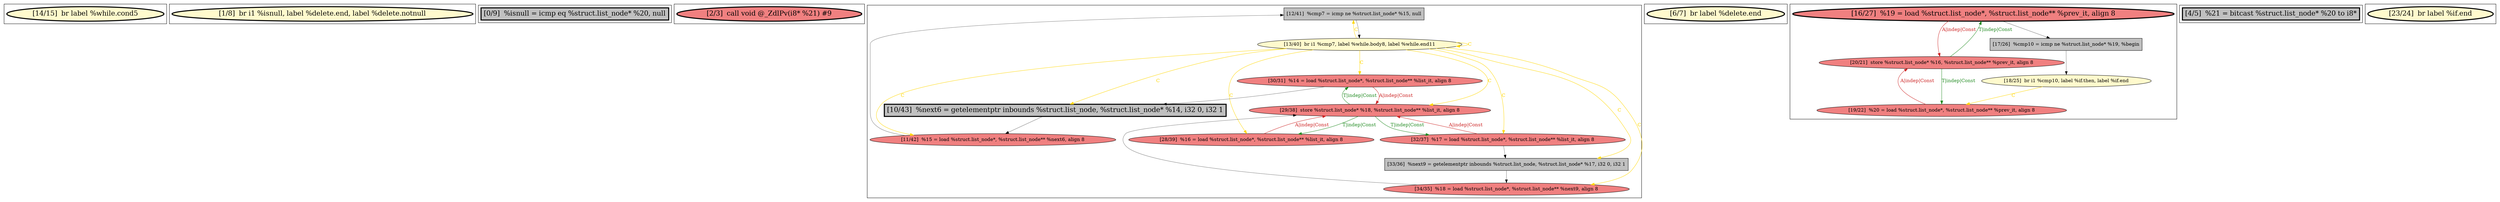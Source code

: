 
digraph G {





subgraph cluster8 {


node868 [penwidth=3.0,fontsize=20,fillcolor=lemonchiffon,label="[14/15]  br label %while.cond5",shape=ellipse,style=filled ]



}

subgraph cluster7 {


node867 [penwidth=3.0,fontsize=20,fillcolor=lemonchiffon,label="[1/8]  br i1 %isnull, label %delete.end, label %delete.notnull",shape=ellipse,style=filled ]



}

subgraph cluster6 {


node866 [penwidth=3.0,fontsize=20,fillcolor=grey,label="[0/9]  %isnull = icmp eq %struct.list_node* %20, null",shape=rectangle,style=filled ]



}

subgraph cluster0 {


node847 [penwidth=3.0,fontsize=20,fillcolor=lightcoral,label="[2/3]  call void @_ZdlPv(i8* %21) #9",shape=ellipse,style=filled ]



}

subgraph cluster5 {


node865 [fillcolor=grey,label="[12/41]  %cmp7 = icmp ne %struct.list_node* %15, null",shape=rectangle,style=filled ]
node862 [fillcolor=lightcoral,label="[29/38]  store %struct.list_node* %18, %struct.list_node** %list_it, align 8",shape=ellipse,style=filled ]
node857 [fillcolor=grey,label="[33/36]  %next9 = getelementptr inbounds %struct.list_node, %struct.list_node* %17, i32 0, i32 1",shape=rectangle,style=filled ]
node856 [fillcolor=lightcoral,label="[28/39]  %16 = load %struct.list_node*, %struct.list_node** %list_it, align 8",shape=ellipse,style=filled ]
node860 [penwidth=3.0,fontsize=20,fillcolor=grey,label="[10/43]  %next6 = getelementptr inbounds %struct.list_node, %struct.list_node* %14, i32 0, i32 1",shape=rectangle,style=filled ]
node863 [fillcolor=lightcoral,label="[32/37]  %17 = load %struct.list_node*, %struct.list_node** %list_it, align 8",shape=ellipse,style=filled ]
node859 [fillcolor=lightcoral,label="[11/42]  %15 = load %struct.list_node*, %struct.list_node** %next6, align 8",shape=ellipse,style=filled ]
node864 [fillcolor=lemonchiffon,label="[13/40]  br i1 %cmp7, label %while.body8, label %while.end11",shape=ellipse,style=filled ]
node858 [fillcolor=lightcoral,label="[34/35]  %18 = load %struct.list_node*, %struct.list_node** %next9, align 8",shape=ellipse,style=filled ]
node861 [fillcolor=lightcoral,label="[30/31]  %14 = load %struct.list_node*, %struct.list_node** %list_it, align 8",shape=ellipse,style=filled ]

node864->node858 [style=solid,color=gold,label="C",penwidth=1.0,fontcolor=gold ]
node863->node862 [style=solid,color=firebrick3,label="A|indep|Const",penwidth=1.0,fontcolor=firebrick3 ]
node862->node863 [style=solid,color=forestgreen,label="T|indep|Const",penwidth=1.0,fontcolor=forestgreen ]
node861->node862 [style=solid,color=firebrick3,label="A|indep|Const",penwidth=1.0,fontcolor=firebrick3 ]
node864->node865 [style=solid,color=gold,label="C",penwidth=1.0,fontcolor=gold ]
node864->node864 [style=solid,color=gold,label="C",penwidth=1.0,fontcolor=gold ]
node865->node864 [style=solid,color=black,label="",penwidth=0.5,fontcolor=black ]
node864->node856 [style=solid,color=gold,label="C",penwidth=1.0,fontcolor=gold ]
node864->node863 [style=solid,color=gold,label="C",penwidth=1.0,fontcolor=gold ]
node864->node859 [style=solid,color=gold,label="C",penwidth=1.0,fontcolor=gold ]
node864->node857 [style=solid,color=gold,label="C",penwidth=1.0,fontcolor=gold ]
node864->node861 [style=solid,color=gold,label="C",penwidth=1.0,fontcolor=gold ]
node864->node860 [style=solid,color=gold,label="C",penwidth=1.0,fontcolor=gold ]
node859->node865 [style=solid,color=black,label="",penwidth=0.5,fontcolor=black ]
node860->node859 [style=solid,color=black,label="",penwidth=0.5,fontcolor=black ]
node858->node862 [style=solid,color=black,label="",penwidth=0.5,fontcolor=black ]
node862->node861 [style=solid,color=forestgreen,label="T|indep|Const",penwidth=1.0,fontcolor=forestgreen ]
node864->node862 [style=solid,color=gold,label="C",penwidth=1.0,fontcolor=gold ]
node856->node862 [style=solid,color=firebrick3,label="A|indep|Const",penwidth=1.0,fontcolor=firebrick3 ]
node862->node856 [style=solid,color=forestgreen,label="T|indep|Const",penwidth=1.0,fontcolor=forestgreen ]
node857->node858 [style=solid,color=black,label="",penwidth=0.5,fontcolor=black ]
node861->node860 [style=solid,color=black,label="",penwidth=0.5,fontcolor=black ]
node863->node857 [style=solid,color=black,label="",penwidth=0.5,fontcolor=black ]


}

subgraph cluster1 {


node848 [penwidth=3.0,fontsize=20,fillcolor=lemonchiffon,label="[6/7]  br label %delete.end",shape=ellipse,style=filled ]



}

subgraph cluster2 {


node852 [penwidth=3.0,fontsize=20,fillcolor=lightcoral,label="[16/27]  %19 = load %struct.list_node*, %struct.list_node** %prev_it, align 8",shape=ellipse,style=filled ]
node853 [fillcolor=lightcoral,label="[20/21]  store %struct.list_node* %16, %struct.list_node** %prev_it, align 8",shape=ellipse,style=filled ]
node851 [fillcolor=lightcoral,label="[19/22]  %20 = load %struct.list_node*, %struct.list_node** %prev_it, align 8",shape=ellipse,style=filled ]
node849 [fillcolor=lemonchiffon,label="[18/25]  br i1 %cmp10, label %if.then, label %if.end",shape=ellipse,style=filled ]
node850 [fillcolor=grey,label="[17/26]  %cmp10 = icmp ne %struct.list_node* %19, %begin",shape=rectangle,style=filled ]

node852->node853 [style=solid,color=firebrick3,label="A|indep|Const",penwidth=1.0,fontcolor=firebrick3 ]
node849->node851 [style=solid,color=gold,label="C",penwidth=1.0,fontcolor=gold ]
node853->node852 [style=solid,color=forestgreen,label="T|indep|Const",penwidth=1.0,fontcolor=forestgreen ]
node850->node849 [style=solid,color=black,label="",penwidth=0.5,fontcolor=black ]
node851->node853 [style=solid,color=firebrick3,label="A|indep|Const",penwidth=1.0,fontcolor=firebrick3 ]
node852->node850 [style=solid,color=black,label="",penwidth=0.5,fontcolor=black ]
node853->node851 [style=solid,color=forestgreen,label="T|indep|Const",penwidth=1.0,fontcolor=forestgreen ]


}

subgraph cluster3 {


node854 [penwidth=3.0,fontsize=20,fillcolor=grey,label="[4/5]  %21 = bitcast %struct.list_node* %20 to i8*",shape=rectangle,style=filled ]



}

subgraph cluster4 {


node855 [penwidth=3.0,fontsize=20,fillcolor=lemonchiffon,label="[23/24]  br label %if.end",shape=ellipse,style=filled ]



}

}
